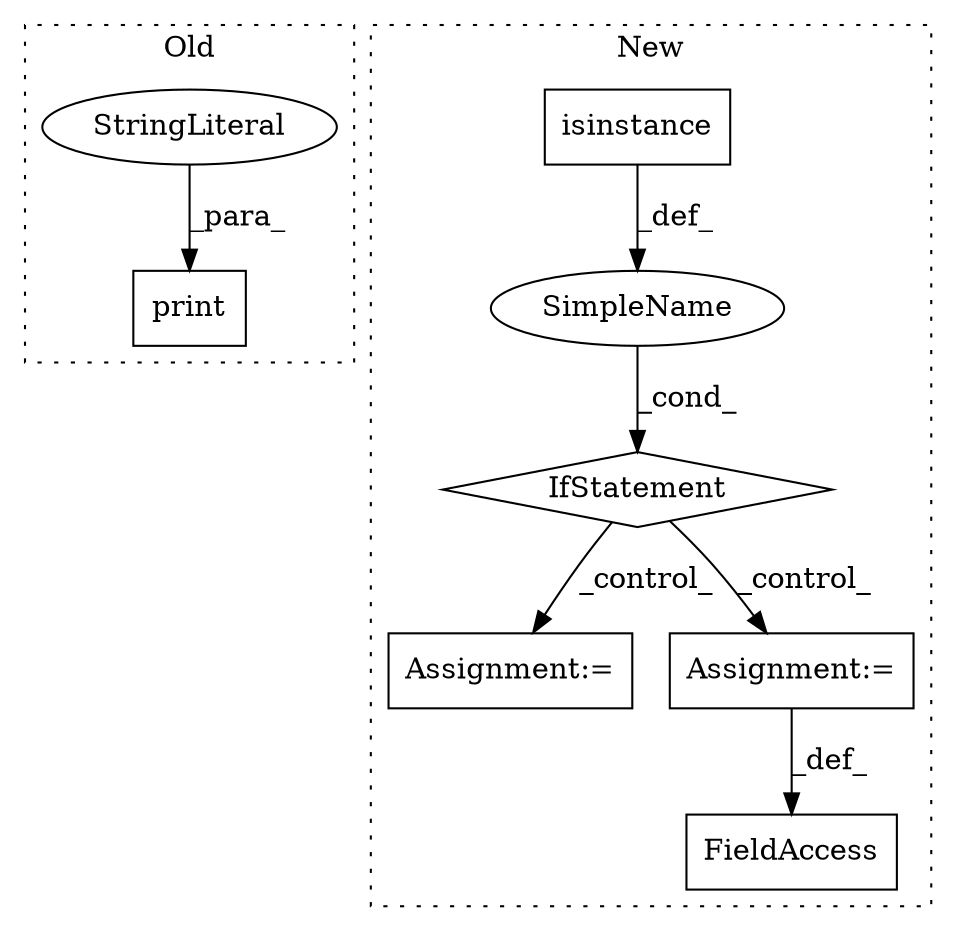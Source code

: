 digraph G {
subgraph cluster0 {
1 [label="print" a="32" s="8593,8622" l="6,1" shape="box"];
6 [label="StringLiteral" a="45" s="8599" l="10" shape="ellipse"];
label = "Old";
style="dotted";
}
subgraph cluster1 {
2 [label="isinstance" a="32" s="8793,8878" l="11,1" shape="box"];
3 [label="IfStatement" a="25" s="8789,8879" l="4,2" shape="diamond"];
4 [label="Assignment:=" a="7" s="8909" l="1" shape="box"];
5 [label="SimpleName" a="42" s="" l="" shape="ellipse"];
7 [label="Assignment:=" a="7" s="9076" l="1" shape="box"];
8 [label="FieldAccess" a="22" s="9054" l="22" shape="box"];
label = "New";
style="dotted";
}
2 -> 5 [label="_def_"];
3 -> 7 [label="_control_"];
3 -> 4 [label="_control_"];
5 -> 3 [label="_cond_"];
6 -> 1 [label="_para_"];
7 -> 8 [label="_def_"];
}